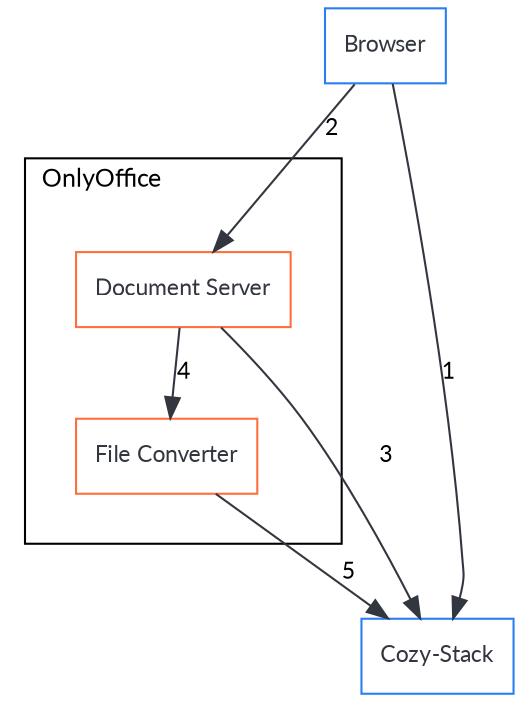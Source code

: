 digraph onlyoffice_open {
	graph [splines=true];
	node [shape="box", fontname="lato", fontsize=11, margin=0.12, color="#297EF2", fontcolor="#32363F"];
	edge [color="#32363F", fontname="lato", fontsize=11];
	ranksep=0.45; nodesep=0.6;

	browser [label="Browser"]
	stack [label="Cozy-Stack"]

    subgraph cluster_oo {
		label="OnlyOffice"; labeljust="l"; fontname="lato"; fontsize=12; margin=24;
		docserver [label="Document Server", color="#ff6f3d"]
		converter [label="File Converter", color="#ff6f3d"]
	}

	browser -> stack [label="1"]
	browser -> docserver [label="2"]
	docserver -> stack [label="3"]
	docserver -> converter [label="4"]
	converter -> stack [label="5"]
}
